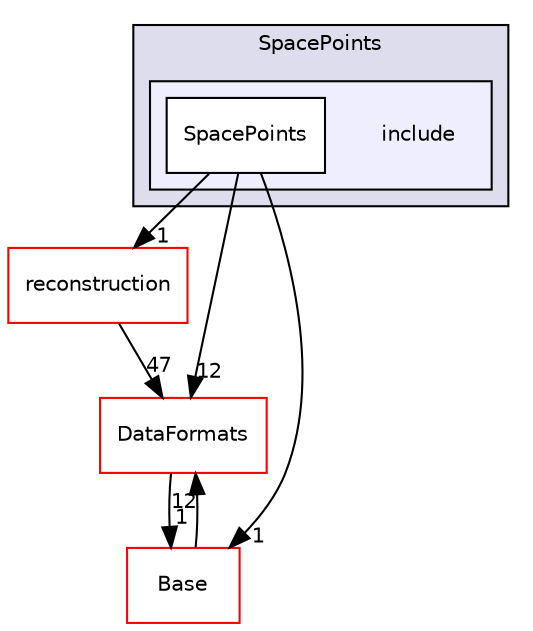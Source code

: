 digraph "/home/travis/build/AliceO2Group/AliceO2/Detectors/TPC/calibration/SpacePoints/include" {
  bgcolor=transparent;
  compound=true
  node [ fontsize="10", fontname="Helvetica"];
  edge [ labelfontsize="10", labelfontname="Helvetica"];
  subgraph clusterdir_7f0118076ec35c6eba4fbf3c8c648756 {
    graph [ bgcolor="#ddddee", pencolor="black", label="SpacePoints" fontname="Helvetica", fontsize="10", URL="dir_7f0118076ec35c6eba4fbf3c8c648756.html"]
  subgraph clusterdir_2055e8b9f766f2ecf35205bcfa7b602c {
    graph [ bgcolor="#eeeeff", pencolor="black", label="" URL="dir_2055e8b9f766f2ecf35205bcfa7b602c.html"];
    dir_2055e8b9f766f2ecf35205bcfa7b602c [shape=plaintext label="include"];
    dir_80fe905438b505ae8657607966343586 [shape=box label="SpacePoints" color="black" fillcolor="white" style="filled" URL="dir_80fe905438b505ae8657607966343586.html"];
  }
  }
  dir_a5de047958dd458e809773c6ffaa8478 [shape=box label="reconstruction" color="red" URL="dir_a5de047958dd458e809773c6ffaa8478.html"];
  dir_37c90836491b695b472bf98d1be8336b [shape=box label="Base" color="red" URL="dir_37c90836491b695b472bf98d1be8336b.html"];
  dir_2171f7ec022c5423887b07c69b2f5b48 [shape=box label="DataFormats" color="red" URL="dir_2171f7ec022c5423887b07c69b2f5b48.html"];
  dir_a5de047958dd458e809773c6ffaa8478->dir_2171f7ec022c5423887b07c69b2f5b48 [headlabel="47", labeldistance=1.5 headhref="dir_000370_000076.html"];
  dir_37c90836491b695b472bf98d1be8336b->dir_2171f7ec022c5423887b07c69b2f5b48 [headlabel="12", labeldistance=1.5 headhref="dir_000274_000076.html"];
  dir_80fe905438b505ae8657607966343586->dir_a5de047958dd458e809773c6ffaa8478 [headlabel="1", labeldistance=1.5 headhref="dir_000609_000370.html"];
  dir_80fe905438b505ae8657607966343586->dir_37c90836491b695b472bf98d1be8336b [headlabel="1", labeldistance=1.5 headhref="dir_000609_000274.html"];
  dir_80fe905438b505ae8657607966343586->dir_2171f7ec022c5423887b07c69b2f5b48 [headlabel="12", labeldistance=1.5 headhref="dir_000609_000076.html"];
  dir_2171f7ec022c5423887b07c69b2f5b48->dir_37c90836491b695b472bf98d1be8336b [headlabel="1", labeldistance=1.5 headhref="dir_000076_000274.html"];
}
